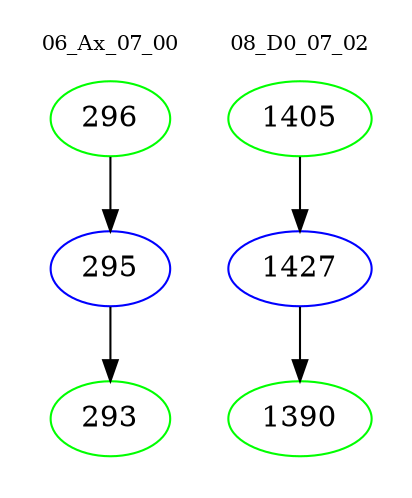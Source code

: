 digraph{
subgraph cluster_0 {
color = white
label = "06_Ax_07_00";
fontsize=10;
T0_296 [label="296", color="green"]
T0_296 -> T0_295 [color="black"]
T0_295 [label="295", color="blue"]
T0_295 -> T0_293 [color="black"]
T0_293 [label="293", color="green"]
}
subgraph cluster_1 {
color = white
label = "08_D0_07_02";
fontsize=10;
T1_1405 [label="1405", color="green"]
T1_1405 -> T1_1427 [color="black"]
T1_1427 [label="1427", color="blue"]
T1_1427 -> T1_1390 [color="black"]
T1_1390 [label="1390", color="green"]
}
}
